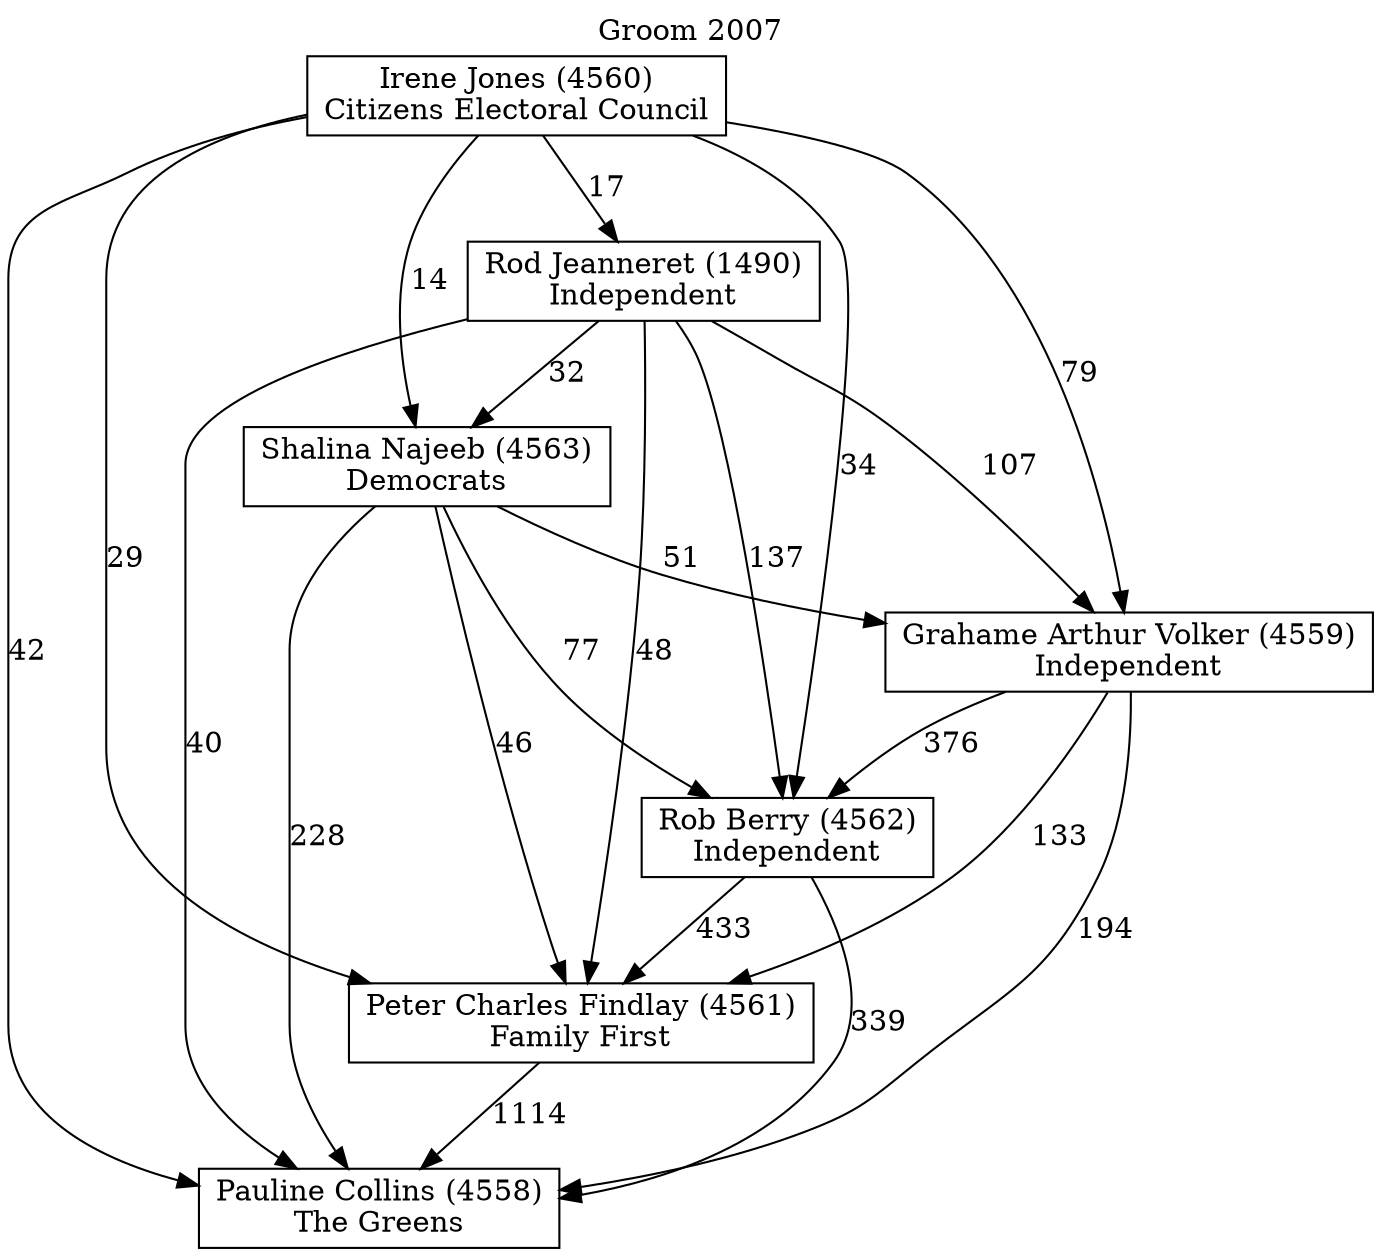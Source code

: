 // House preference flow
digraph "Pauline Collins (4558)_Groom_2007" {
	graph [label="Groom 2007" labelloc=t mclimit=10]
	node [shape=box]
	"Pauline Collins (4558)" [label="Pauline Collins (4558)
The Greens"]
	"Peter Charles Findlay (4561)" [label="Peter Charles Findlay (4561)
Family First"]
	"Rob Berry (4562)" [label="Rob Berry (4562)
Independent"]
	"Grahame Arthur Volker (4559)" [label="Grahame Arthur Volker (4559)
Independent"]
	"Shalina Najeeb (4563)" [label="Shalina Najeeb (4563)
Democrats"]
	"Rod Jeanneret (1490)" [label="Rod Jeanneret (1490)
Independent"]
	"Irene Jones (4560)" [label="Irene Jones (4560)
Citizens Electoral Council"]
	"Pauline Collins (4558)" [label="Pauline Collins (4558)
The Greens"]
	"Rob Berry (4562)" [label="Rob Berry (4562)
Independent"]
	"Grahame Arthur Volker (4559)" [label="Grahame Arthur Volker (4559)
Independent"]
	"Shalina Najeeb (4563)" [label="Shalina Najeeb (4563)
Democrats"]
	"Rod Jeanneret (1490)" [label="Rod Jeanneret (1490)
Independent"]
	"Irene Jones (4560)" [label="Irene Jones (4560)
Citizens Electoral Council"]
	"Pauline Collins (4558)" [label="Pauline Collins (4558)
The Greens"]
	"Grahame Arthur Volker (4559)" [label="Grahame Arthur Volker (4559)
Independent"]
	"Shalina Najeeb (4563)" [label="Shalina Najeeb (4563)
Democrats"]
	"Rod Jeanneret (1490)" [label="Rod Jeanneret (1490)
Independent"]
	"Irene Jones (4560)" [label="Irene Jones (4560)
Citizens Electoral Council"]
	"Pauline Collins (4558)" [label="Pauline Collins (4558)
The Greens"]
	"Shalina Najeeb (4563)" [label="Shalina Najeeb (4563)
Democrats"]
	"Rod Jeanneret (1490)" [label="Rod Jeanneret (1490)
Independent"]
	"Irene Jones (4560)" [label="Irene Jones (4560)
Citizens Electoral Council"]
	"Pauline Collins (4558)" [label="Pauline Collins (4558)
The Greens"]
	"Rod Jeanneret (1490)" [label="Rod Jeanneret (1490)
Independent"]
	"Irene Jones (4560)" [label="Irene Jones (4560)
Citizens Electoral Council"]
	"Pauline Collins (4558)" [label="Pauline Collins (4558)
The Greens"]
	"Irene Jones (4560)" [label="Irene Jones (4560)
Citizens Electoral Council"]
	"Irene Jones (4560)" [label="Irene Jones (4560)
Citizens Electoral Council"]
	"Rod Jeanneret (1490)" [label="Rod Jeanneret (1490)
Independent"]
	"Irene Jones (4560)" [label="Irene Jones (4560)
Citizens Electoral Council"]
	"Irene Jones (4560)" [label="Irene Jones (4560)
Citizens Electoral Council"]
	"Shalina Najeeb (4563)" [label="Shalina Najeeb (4563)
Democrats"]
	"Rod Jeanneret (1490)" [label="Rod Jeanneret (1490)
Independent"]
	"Irene Jones (4560)" [label="Irene Jones (4560)
Citizens Electoral Council"]
	"Shalina Najeeb (4563)" [label="Shalina Najeeb (4563)
Democrats"]
	"Irene Jones (4560)" [label="Irene Jones (4560)
Citizens Electoral Council"]
	"Irene Jones (4560)" [label="Irene Jones (4560)
Citizens Electoral Council"]
	"Rod Jeanneret (1490)" [label="Rod Jeanneret (1490)
Independent"]
	"Irene Jones (4560)" [label="Irene Jones (4560)
Citizens Electoral Council"]
	"Irene Jones (4560)" [label="Irene Jones (4560)
Citizens Electoral Council"]
	"Grahame Arthur Volker (4559)" [label="Grahame Arthur Volker (4559)
Independent"]
	"Shalina Najeeb (4563)" [label="Shalina Najeeb (4563)
Democrats"]
	"Rod Jeanneret (1490)" [label="Rod Jeanneret (1490)
Independent"]
	"Irene Jones (4560)" [label="Irene Jones (4560)
Citizens Electoral Council"]
	"Grahame Arthur Volker (4559)" [label="Grahame Arthur Volker (4559)
Independent"]
	"Rod Jeanneret (1490)" [label="Rod Jeanneret (1490)
Independent"]
	"Irene Jones (4560)" [label="Irene Jones (4560)
Citizens Electoral Council"]
	"Grahame Arthur Volker (4559)" [label="Grahame Arthur Volker (4559)
Independent"]
	"Irene Jones (4560)" [label="Irene Jones (4560)
Citizens Electoral Council"]
	"Irene Jones (4560)" [label="Irene Jones (4560)
Citizens Electoral Council"]
	"Rod Jeanneret (1490)" [label="Rod Jeanneret (1490)
Independent"]
	"Irene Jones (4560)" [label="Irene Jones (4560)
Citizens Electoral Council"]
	"Irene Jones (4560)" [label="Irene Jones (4560)
Citizens Electoral Council"]
	"Shalina Najeeb (4563)" [label="Shalina Najeeb (4563)
Democrats"]
	"Rod Jeanneret (1490)" [label="Rod Jeanneret (1490)
Independent"]
	"Irene Jones (4560)" [label="Irene Jones (4560)
Citizens Electoral Council"]
	"Shalina Najeeb (4563)" [label="Shalina Najeeb (4563)
Democrats"]
	"Irene Jones (4560)" [label="Irene Jones (4560)
Citizens Electoral Council"]
	"Irene Jones (4560)" [label="Irene Jones (4560)
Citizens Electoral Council"]
	"Rod Jeanneret (1490)" [label="Rod Jeanneret (1490)
Independent"]
	"Irene Jones (4560)" [label="Irene Jones (4560)
Citizens Electoral Council"]
	"Irene Jones (4560)" [label="Irene Jones (4560)
Citizens Electoral Council"]
	"Rob Berry (4562)" [label="Rob Berry (4562)
Independent"]
	"Grahame Arthur Volker (4559)" [label="Grahame Arthur Volker (4559)
Independent"]
	"Shalina Najeeb (4563)" [label="Shalina Najeeb (4563)
Democrats"]
	"Rod Jeanneret (1490)" [label="Rod Jeanneret (1490)
Independent"]
	"Irene Jones (4560)" [label="Irene Jones (4560)
Citizens Electoral Council"]
	"Rob Berry (4562)" [label="Rob Berry (4562)
Independent"]
	"Shalina Najeeb (4563)" [label="Shalina Najeeb (4563)
Democrats"]
	"Rod Jeanneret (1490)" [label="Rod Jeanneret (1490)
Independent"]
	"Irene Jones (4560)" [label="Irene Jones (4560)
Citizens Electoral Council"]
	"Rob Berry (4562)" [label="Rob Berry (4562)
Independent"]
	"Rod Jeanneret (1490)" [label="Rod Jeanneret (1490)
Independent"]
	"Irene Jones (4560)" [label="Irene Jones (4560)
Citizens Electoral Council"]
	"Rob Berry (4562)" [label="Rob Berry (4562)
Independent"]
	"Irene Jones (4560)" [label="Irene Jones (4560)
Citizens Electoral Council"]
	"Irene Jones (4560)" [label="Irene Jones (4560)
Citizens Electoral Council"]
	"Rod Jeanneret (1490)" [label="Rod Jeanneret (1490)
Independent"]
	"Irene Jones (4560)" [label="Irene Jones (4560)
Citizens Electoral Council"]
	"Irene Jones (4560)" [label="Irene Jones (4560)
Citizens Electoral Council"]
	"Shalina Najeeb (4563)" [label="Shalina Najeeb (4563)
Democrats"]
	"Rod Jeanneret (1490)" [label="Rod Jeanneret (1490)
Independent"]
	"Irene Jones (4560)" [label="Irene Jones (4560)
Citizens Electoral Council"]
	"Shalina Najeeb (4563)" [label="Shalina Najeeb (4563)
Democrats"]
	"Irene Jones (4560)" [label="Irene Jones (4560)
Citizens Electoral Council"]
	"Irene Jones (4560)" [label="Irene Jones (4560)
Citizens Electoral Council"]
	"Rod Jeanneret (1490)" [label="Rod Jeanneret (1490)
Independent"]
	"Irene Jones (4560)" [label="Irene Jones (4560)
Citizens Electoral Council"]
	"Irene Jones (4560)" [label="Irene Jones (4560)
Citizens Electoral Council"]
	"Grahame Arthur Volker (4559)" [label="Grahame Arthur Volker (4559)
Independent"]
	"Shalina Najeeb (4563)" [label="Shalina Najeeb (4563)
Democrats"]
	"Rod Jeanneret (1490)" [label="Rod Jeanneret (1490)
Independent"]
	"Irene Jones (4560)" [label="Irene Jones (4560)
Citizens Electoral Council"]
	"Grahame Arthur Volker (4559)" [label="Grahame Arthur Volker (4559)
Independent"]
	"Rod Jeanneret (1490)" [label="Rod Jeanneret (1490)
Independent"]
	"Irene Jones (4560)" [label="Irene Jones (4560)
Citizens Electoral Council"]
	"Grahame Arthur Volker (4559)" [label="Grahame Arthur Volker (4559)
Independent"]
	"Irene Jones (4560)" [label="Irene Jones (4560)
Citizens Electoral Council"]
	"Irene Jones (4560)" [label="Irene Jones (4560)
Citizens Electoral Council"]
	"Rod Jeanneret (1490)" [label="Rod Jeanneret (1490)
Independent"]
	"Irene Jones (4560)" [label="Irene Jones (4560)
Citizens Electoral Council"]
	"Irene Jones (4560)" [label="Irene Jones (4560)
Citizens Electoral Council"]
	"Shalina Najeeb (4563)" [label="Shalina Najeeb (4563)
Democrats"]
	"Rod Jeanneret (1490)" [label="Rod Jeanneret (1490)
Independent"]
	"Irene Jones (4560)" [label="Irene Jones (4560)
Citizens Electoral Council"]
	"Shalina Najeeb (4563)" [label="Shalina Najeeb (4563)
Democrats"]
	"Irene Jones (4560)" [label="Irene Jones (4560)
Citizens Electoral Council"]
	"Irene Jones (4560)" [label="Irene Jones (4560)
Citizens Electoral Council"]
	"Rod Jeanneret (1490)" [label="Rod Jeanneret (1490)
Independent"]
	"Irene Jones (4560)" [label="Irene Jones (4560)
Citizens Electoral Council"]
	"Irene Jones (4560)" [label="Irene Jones (4560)
Citizens Electoral Council"]
	"Peter Charles Findlay (4561)" [label="Peter Charles Findlay (4561)
Family First"]
	"Rob Berry (4562)" [label="Rob Berry (4562)
Independent"]
	"Grahame Arthur Volker (4559)" [label="Grahame Arthur Volker (4559)
Independent"]
	"Shalina Najeeb (4563)" [label="Shalina Najeeb (4563)
Democrats"]
	"Rod Jeanneret (1490)" [label="Rod Jeanneret (1490)
Independent"]
	"Irene Jones (4560)" [label="Irene Jones (4560)
Citizens Electoral Council"]
	"Peter Charles Findlay (4561)" [label="Peter Charles Findlay (4561)
Family First"]
	"Grahame Arthur Volker (4559)" [label="Grahame Arthur Volker (4559)
Independent"]
	"Shalina Najeeb (4563)" [label="Shalina Najeeb (4563)
Democrats"]
	"Rod Jeanneret (1490)" [label="Rod Jeanneret (1490)
Independent"]
	"Irene Jones (4560)" [label="Irene Jones (4560)
Citizens Electoral Council"]
	"Peter Charles Findlay (4561)" [label="Peter Charles Findlay (4561)
Family First"]
	"Shalina Najeeb (4563)" [label="Shalina Najeeb (4563)
Democrats"]
	"Rod Jeanneret (1490)" [label="Rod Jeanneret (1490)
Independent"]
	"Irene Jones (4560)" [label="Irene Jones (4560)
Citizens Electoral Council"]
	"Peter Charles Findlay (4561)" [label="Peter Charles Findlay (4561)
Family First"]
	"Rod Jeanneret (1490)" [label="Rod Jeanneret (1490)
Independent"]
	"Irene Jones (4560)" [label="Irene Jones (4560)
Citizens Electoral Council"]
	"Peter Charles Findlay (4561)" [label="Peter Charles Findlay (4561)
Family First"]
	"Irene Jones (4560)" [label="Irene Jones (4560)
Citizens Electoral Council"]
	"Irene Jones (4560)" [label="Irene Jones (4560)
Citizens Electoral Council"]
	"Rod Jeanneret (1490)" [label="Rod Jeanneret (1490)
Independent"]
	"Irene Jones (4560)" [label="Irene Jones (4560)
Citizens Electoral Council"]
	"Irene Jones (4560)" [label="Irene Jones (4560)
Citizens Electoral Council"]
	"Shalina Najeeb (4563)" [label="Shalina Najeeb (4563)
Democrats"]
	"Rod Jeanneret (1490)" [label="Rod Jeanneret (1490)
Independent"]
	"Irene Jones (4560)" [label="Irene Jones (4560)
Citizens Electoral Council"]
	"Shalina Najeeb (4563)" [label="Shalina Najeeb (4563)
Democrats"]
	"Irene Jones (4560)" [label="Irene Jones (4560)
Citizens Electoral Council"]
	"Irene Jones (4560)" [label="Irene Jones (4560)
Citizens Electoral Council"]
	"Rod Jeanneret (1490)" [label="Rod Jeanneret (1490)
Independent"]
	"Irene Jones (4560)" [label="Irene Jones (4560)
Citizens Electoral Council"]
	"Irene Jones (4560)" [label="Irene Jones (4560)
Citizens Electoral Council"]
	"Grahame Arthur Volker (4559)" [label="Grahame Arthur Volker (4559)
Independent"]
	"Shalina Najeeb (4563)" [label="Shalina Najeeb (4563)
Democrats"]
	"Rod Jeanneret (1490)" [label="Rod Jeanneret (1490)
Independent"]
	"Irene Jones (4560)" [label="Irene Jones (4560)
Citizens Electoral Council"]
	"Grahame Arthur Volker (4559)" [label="Grahame Arthur Volker (4559)
Independent"]
	"Rod Jeanneret (1490)" [label="Rod Jeanneret (1490)
Independent"]
	"Irene Jones (4560)" [label="Irene Jones (4560)
Citizens Electoral Council"]
	"Grahame Arthur Volker (4559)" [label="Grahame Arthur Volker (4559)
Independent"]
	"Irene Jones (4560)" [label="Irene Jones (4560)
Citizens Electoral Council"]
	"Irene Jones (4560)" [label="Irene Jones (4560)
Citizens Electoral Council"]
	"Rod Jeanneret (1490)" [label="Rod Jeanneret (1490)
Independent"]
	"Irene Jones (4560)" [label="Irene Jones (4560)
Citizens Electoral Council"]
	"Irene Jones (4560)" [label="Irene Jones (4560)
Citizens Electoral Council"]
	"Shalina Najeeb (4563)" [label="Shalina Najeeb (4563)
Democrats"]
	"Rod Jeanneret (1490)" [label="Rod Jeanneret (1490)
Independent"]
	"Irene Jones (4560)" [label="Irene Jones (4560)
Citizens Electoral Council"]
	"Shalina Najeeb (4563)" [label="Shalina Najeeb (4563)
Democrats"]
	"Irene Jones (4560)" [label="Irene Jones (4560)
Citizens Electoral Council"]
	"Irene Jones (4560)" [label="Irene Jones (4560)
Citizens Electoral Council"]
	"Rod Jeanneret (1490)" [label="Rod Jeanneret (1490)
Independent"]
	"Irene Jones (4560)" [label="Irene Jones (4560)
Citizens Electoral Council"]
	"Irene Jones (4560)" [label="Irene Jones (4560)
Citizens Electoral Council"]
	"Rob Berry (4562)" [label="Rob Berry (4562)
Independent"]
	"Grahame Arthur Volker (4559)" [label="Grahame Arthur Volker (4559)
Independent"]
	"Shalina Najeeb (4563)" [label="Shalina Najeeb (4563)
Democrats"]
	"Rod Jeanneret (1490)" [label="Rod Jeanneret (1490)
Independent"]
	"Irene Jones (4560)" [label="Irene Jones (4560)
Citizens Electoral Council"]
	"Rob Berry (4562)" [label="Rob Berry (4562)
Independent"]
	"Shalina Najeeb (4563)" [label="Shalina Najeeb (4563)
Democrats"]
	"Rod Jeanneret (1490)" [label="Rod Jeanneret (1490)
Independent"]
	"Irene Jones (4560)" [label="Irene Jones (4560)
Citizens Electoral Council"]
	"Rob Berry (4562)" [label="Rob Berry (4562)
Independent"]
	"Rod Jeanneret (1490)" [label="Rod Jeanneret (1490)
Independent"]
	"Irene Jones (4560)" [label="Irene Jones (4560)
Citizens Electoral Council"]
	"Rob Berry (4562)" [label="Rob Berry (4562)
Independent"]
	"Irene Jones (4560)" [label="Irene Jones (4560)
Citizens Electoral Council"]
	"Irene Jones (4560)" [label="Irene Jones (4560)
Citizens Electoral Council"]
	"Rod Jeanneret (1490)" [label="Rod Jeanneret (1490)
Independent"]
	"Irene Jones (4560)" [label="Irene Jones (4560)
Citizens Electoral Council"]
	"Irene Jones (4560)" [label="Irene Jones (4560)
Citizens Electoral Council"]
	"Shalina Najeeb (4563)" [label="Shalina Najeeb (4563)
Democrats"]
	"Rod Jeanneret (1490)" [label="Rod Jeanneret (1490)
Independent"]
	"Irene Jones (4560)" [label="Irene Jones (4560)
Citizens Electoral Council"]
	"Shalina Najeeb (4563)" [label="Shalina Najeeb (4563)
Democrats"]
	"Irene Jones (4560)" [label="Irene Jones (4560)
Citizens Electoral Council"]
	"Irene Jones (4560)" [label="Irene Jones (4560)
Citizens Electoral Council"]
	"Rod Jeanneret (1490)" [label="Rod Jeanneret (1490)
Independent"]
	"Irene Jones (4560)" [label="Irene Jones (4560)
Citizens Electoral Council"]
	"Irene Jones (4560)" [label="Irene Jones (4560)
Citizens Electoral Council"]
	"Grahame Arthur Volker (4559)" [label="Grahame Arthur Volker (4559)
Independent"]
	"Shalina Najeeb (4563)" [label="Shalina Najeeb (4563)
Democrats"]
	"Rod Jeanneret (1490)" [label="Rod Jeanneret (1490)
Independent"]
	"Irene Jones (4560)" [label="Irene Jones (4560)
Citizens Electoral Council"]
	"Grahame Arthur Volker (4559)" [label="Grahame Arthur Volker (4559)
Independent"]
	"Rod Jeanneret (1490)" [label="Rod Jeanneret (1490)
Independent"]
	"Irene Jones (4560)" [label="Irene Jones (4560)
Citizens Electoral Council"]
	"Grahame Arthur Volker (4559)" [label="Grahame Arthur Volker (4559)
Independent"]
	"Irene Jones (4560)" [label="Irene Jones (4560)
Citizens Electoral Council"]
	"Irene Jones (4560)" [label="Irene Jones (4560)
Citizens Electoral Council"]
	"Rod Jeanneret (1490)" [label="Rod Jeanneret (1490)
Independent"]
	"Irene Jones (4560)" [label="Irene Jones (4560)
Citizens Electoral Council"]
	"Irene Jones (4560)" [label="Irene Jones (4560)
Citizens Electoral Council"]
	"Shalina Najeeb (4563)" [label="Shalina Najeeb (4563)
Democrats"]
	"Rod Jeanneret (1490)" [label="Rod Jeanneret (1490)
Independent"]
	"Irene Jones (4560)" [label="Irene Jones (4560)
Citizens Electoral Council"]
	"Shalina Najeeb (4563)" [label="Shalina Najeeb (4563)
Democrats"]
	"Irene Jones (4560)" [label="Irene Jones (4560)
Citizens Electoral Council"]
	"Irene Jones (4560)" [label="Irene Jones (4560)
Citizens Electoral Council"]
	"Rod Jeanneret (1490)" [label="Rod Jeanneret (1490)
Independent"]
	"Irene Jones (4560)" [label="Irene Jones (4560)
Citizens Electoral Council"]
	"Irene Jones (4560)" [label="Irene Jones (4560)
Citizens Electoral Council"]
	"Peter Charles Findlay (4561)" -> "Pauline Collins (4558)" [label=1114]
	"Rob Berry (4562)" -> "Peter Charles Findlay (4561)" [label=433]
	"Grahame Arthur Volker (4559)" -> "Rob Berry (4562)" [label=376]
	"Shalina Najeeb (4563)" -> "Grahame Arthur Volker (4559)" [label=51]
	"Rod Jeanneret (1490)" -> "Shalina Najeeb (4563)" [label=32]
	"Irene Jones (4560)" -> "Rod Jeanneret (1490)" [label=17]
	"Rob Berry (4562)" -> "Pauline Collins (4558)" [label=339]
	"Grahame Arthur Volker (4559)" -> "Pauline Collins (4558)" [label=194]
	"Shalina Najeeb (4563)" -> "Pauline Collins (4558)" [label=228]
	"Rod Jeanneret (1490)" -> "Pauline Collins (4558)" [label=40]
	"Irene Jones (4560)" -> "Pauline Collins (4558)" [label=42]
	"Irene Jones (4560)" -> "Shalina Najeeb (4563)" [label=14]
	"Rod Jeanneret (1490)" -> "Grahame Arthur Volker (4559)" [label=107]
	"Irene Jones (4560)" -> "Grahame Arthur Volker (4559)" [label=79]
	"Shalina Najeeb (4563)" -> "Rob Berry (4562)" [label=77]
	"Rod Jeanneret (1490)" -> "Rob Berry (4562)" [label=137]
	"Irene Jones (4560)" -> "Rob Berry (4562)" [label=34]
	"Grahame Arthur Volker (4559)" -> "Peter Charles Findlay (4561)" [label=133]
	"Shalina Najeeb (4563)" -> "Peter Charles Findlay (4561)" [label=46]
	"Rod Jeanneret (1490)" -> "Peter Charles Findlay (4561)" [label=48]
	"Irene Jones (4560)" -> "Peter Charles Findlay (4561)" [label=29]
}

